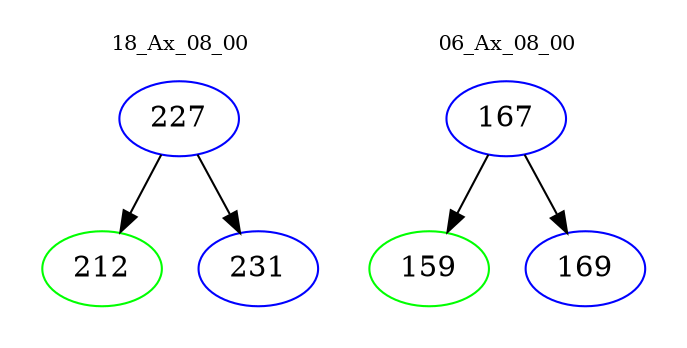 digraph{
subgraph cluster_0 {
color = white
label = "18_Ax_08_00";
fontsize=10;
T0_227 [label="227", color="blue"]
T0_227 -> T0_212 [color="black"]
T0_212 [label="212", color="green"]
T0_227 -> T0_231 [color="black"]
T0_231 [label="231", color="blue"]
}
subgraph cluster_1 {
color = white
label = "06_Ax_08_00";
fontsize=10;
T1_167 [label="167", color="blue"]
T1_167 -> T1_159 [color="black"]
T1_159 [label="159", color="green"]
T1_167 -> T1_169 [color="black"]
T1_169 [label="169", color="blue"]
}
}
